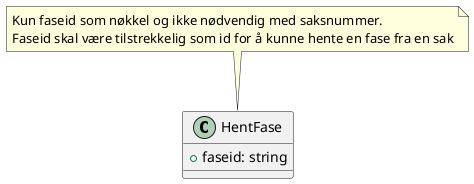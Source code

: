 @startuml
class HentFase {
    +faseid: string
}
note top of HentFase : Kun faseid som nøkkel og ikke nødvendig med saksnummer.\nFaseid skal være tilstrekkelig som id for å kunne hente en fase fra en sak 
@enduml
